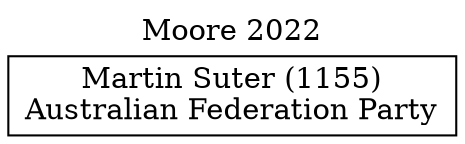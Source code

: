 // House preference flow
digraph "Martin Suter (1155)_Moore_2022" {
	graph [label="Moore 2022" labelloc=t mclimit=10]
	node [shape=box]
	"Martin Suter (1155)" [label="Martin Suter (1155)
Australian Federation Party"]
}

